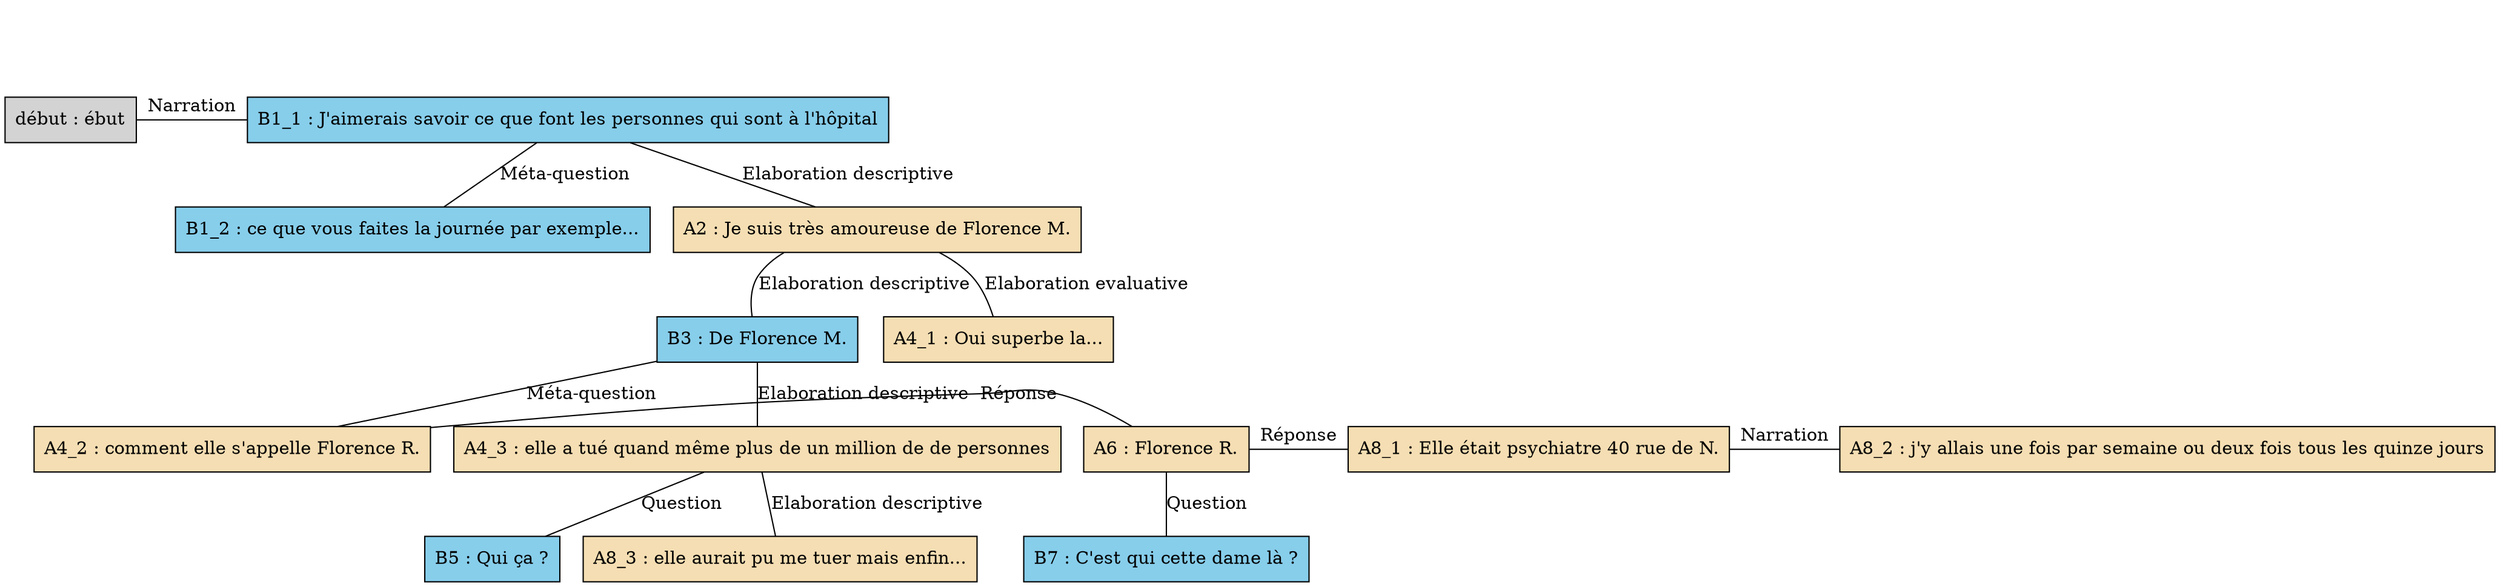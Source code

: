 digraph "Florence_-_C03" {
	node [shape=box style=filled]
	newrank=true
	zero [style=invis]
	"début" [label="début : ébut"]
	B1_1 [label="B1_1 : J'aimerais savoir ce que font les personnes qui sont à l'hôpital" fillcolor=skyblue]
	B1_2 [label="B1_2 : ce que vous faites la journée par exemple..." fillcolor=skyblue]
	A2 [label="A2 : Je suis très amoureuse de Florence M." fillcolor=wheat]
	B3 [label="B3 : De Florence M." fillcolor=skyblue]
	A4_1 [label="A4_1 : Oui superbe la..." fillcolor=wheat]
	A4_2 [label="A4_2 : comment elle s'appelle Florence R." fillcolor=wheat]
	A4_3 [label="A4_3 : elle a tué quand même plus de un million de de personnes" fillcolor=wheat]
	B5 [label="B5 : Qui ça ?" fillcolor=skyblue]
	A6 [label="A6 : Florence R." fillcolor=wheat]
	B7 [label="B7 : C'est qui cette dame là ?" fillcolor=skyblue]
	A8_1 [label="A8_1 : Elle était psychiatre 40 rue de N." fillcolor=wheat]
	A8_2 [label="A8_2 : j'y allais une fois par semaine ou deux fois tous les quinze jours" fillcolor=wheat]
	A8_3 [label="A8_3 : elle aurait pu me tuer mais enfin..." fillcolor=wheat]
	zero -> "début" [label="" style=invis]
	zero -> B1_1 [style=invis weight=1]
	"début" -> B1_1 [label=Narration constraint=false dir=none]
	B1_1 -> B1_2 [label="Méta-question" dir=none weight=2]
	B1_1 -> A2 [label="Elaboration descriptive" dir=none weight=2]
	A2 -> B3 [label="Elaboration descriptive" dir=none weight=2]
	A2 -> A4_1 [label="Elaboration evaluative" dir=none weight=2]
	B3 -> A4_2 [label="Méta-question" dir=none weight=2]
	B3 -> A4_3 [label="Elaboration descriptive" dir=none weight=2]
	A4_3 -> B5 [label=Question dir=none weight=2]
	B3 -> A6 [style=invis weight=1]
	A4_2 -> A6 [label="Réponse" constraint=false dir=none]
	A6 -> B7 [label=Question dir=none weight=2]
	B3 -> A8_1 [style=invis weight=1]
	A6 -> A8_1 [label="Réponse" constraint=false dir=none]
	B3 -> A8_2 [style=invis weight=1]
	A8_1 -> A8_2 [label=Narration constraint=false dir=none]
	A4_3 -> A8_3 [label="Elaboration descriptive" dir=none weight=2]
}
